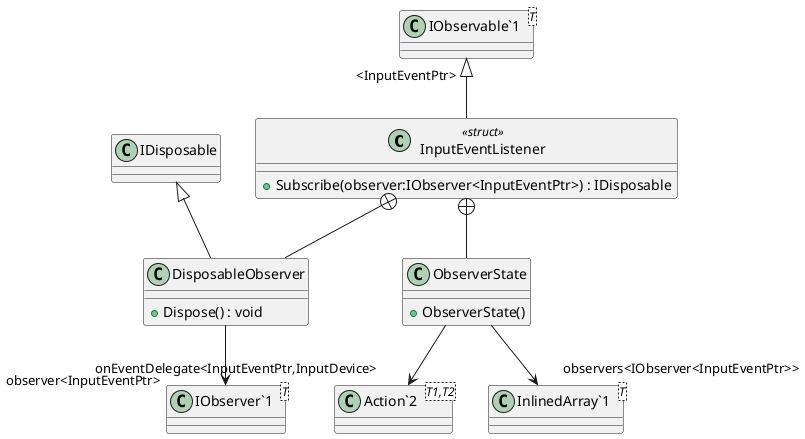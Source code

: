 @startuml
class InputEventListener <<struct>> {
    + Subscribe(observer:IObserver<InputEventPtr>) : IDisposable
}
class "IObservable`1"<T> {
}
class "Action`2"<T1,T2> {
}
class ObserverState {
    + ObserverState()
}
class DisposableObserver {
    + Dispose() : void
}
class "InlinedArray`1"<T> {
}
class "IObserver`1"<T> {
}
"IObservable`1" "<InputEventPtr>" <|-- InputEventListener
InputEventListener +-- ObserverState
ObserverState --> "observers<IObserver<InputEventPtr>>" "InlinedArray`1"
ObserverState --> "onEventDelegate<InputEventPtr,InputDevice>" "Action`2"
InputEventListener +-- DisposableObserver
IDisposable <|-- DisposableObserver
DisposableObserver --> "observer<InputEventPtr>" "IObserver`1"
@enduml
